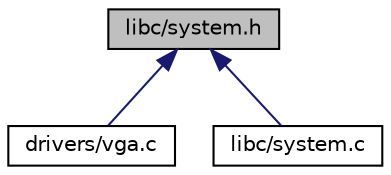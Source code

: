 digraph "libc/system.h"
{
  edge [fontname="Helvetica",fontsize="10",labelfontname="Helvetica",labelfontsize="10"];
  node [fontname="Helvetica",fontsize="10",shape=record];
  Node2 [label="libc/system.h",height=0.2,width=0.4,color="black", fillcolor="grey75", style="filled", fontcolor="black"];
  Node2 -> Node3 [dir="back",color="midnightblue",fontsize="10",style="solid"];
  Node3 [label="drivers/vga.c",height=0.2,width=0.4,color="black", fillcolor="white", style="filled",URL="$a00008.html"];
  Node2 -> Node4 [dir="back",color="midnightblue",fontsize="10",style="solid"];
  Node4 [label="libc/system.c",height=0.2,width=0.4,color="black", fillcolor="white", style="filled",URL="$a00056.html"];
}
